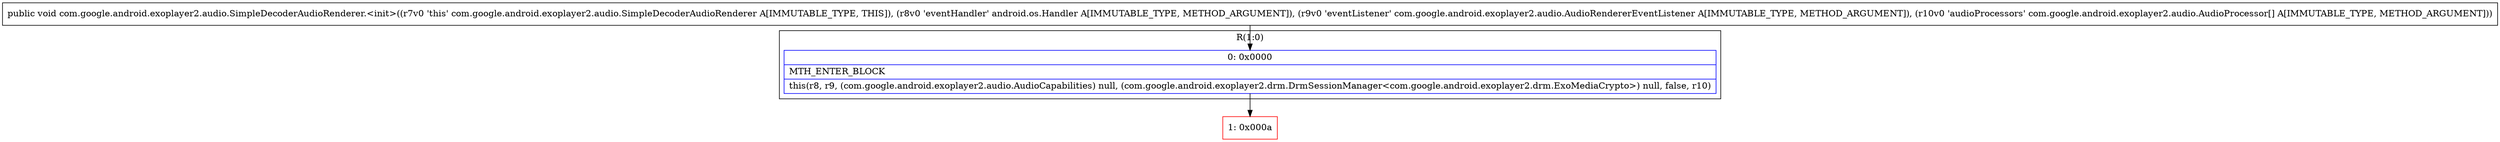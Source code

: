 digraph "CFG forcom.google.android.exoplayer2.audio.SimpleDecoderAudioRenderer.\<init\>(Landroid\/os\/Handler;Lcom\/google\/android\/exoplayer2\/audio\/AudioRendererEventListener;[Lcom\/google\/android\/exoplayer2\/audio\/AudioProcessor;)V" {
subgraph cluster_Region_1067741489 {
label = "R(1:0)";
node [shape=record,color=blue];
Node_0 [shape=record,label="{0\:\ 0x0000|MTH_ENTER_BLOCK\l|this(r8, r9, (com.google.android.exoplayer2.audio.AudioCapabilities) null, (com.google.android.exoplayer2.drm.DrmSessionManager\<com.google.android.exoplayer2.drm.ExoMediaCrypto\>) null, false, r10)\l}"];
}
Node_1 [shape=record,color=red,label="{1\:\ 0x000a}"];
MethodNode[shape=record,label="{public void com.google.android.exoplayer2.audio.SimpleDecoderAudioRenderer.\<init\>((r7v0 'this' com.google.android.exoplayer2.audio.SimpleDecoderAudioRenderer A[IMMUTABLE_TYPE, THIS]), (r8v0 'eventHandler' android.os.Handler A[IMMUTABLE_TYPE, METHOD_ARGUMENT]), (r9v0 'eventListener' com.google.android.exoplayer2.audio.AudioRendererEventListener A[IMMUTABLE_TYPE, METHOD_ARGUMENT]), (r10v0 'audioProcessors' com.google.android.exoplayer2.audio.AudioProcessor[] A[IMMUTABLE_TYPE, METHOD_ARGUMENT])) }"];
MethodNode -> Node_0;
Node_0 -> Node_1;
}

